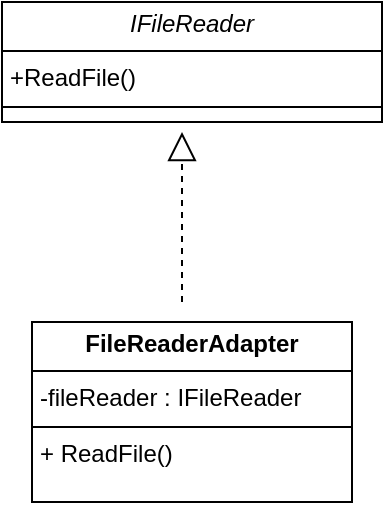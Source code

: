 <mxfile version="24.6.4" type="github">
  <diagram name="Страница — 1" id="oP3H8dHmzyhiYZ1SO8pm">
    <mxGraphModel dx="996" dy="523" grid="1" gridSize="10" guides="1" tooltips="1" connect="1" arrows="1" fold="1" page="1" pageScale="1" pageWidth="1169" pageHeight="827" math="0" shadow="0">
      <root>
        <mxCell id="0" />
        <mxCell id="1" parent="0" />
        <mxCell id="SKo9F0_56k28hMTNGBGo-10" value="" style="endArrow=block;dashed=1;endFill=0;endSize=12;html=1;rounded=0;" edge="1" parent="1">
          <mxGeometry width="160" relative="1" as="geometry">
            <mxPoint x="370" y="230" as="sourcePoint" />
            <mxPoint x="370" y="145" as="targetPoint" />
            <Array as="points" />
          </mxGeometry>
        </mxCell>
        <mxCell id="SKo9F0_56k28hMTNGBGo-11" value="&lt;p style=&quot;margin:0px;margin-top:4px;text-align:center;&quot;&gt;&lt;i&gt;IFileReader&lt;/i&gt;&lt;/p&gt;&lt;hr size=&quot;1&quot; style=&quot;border-style:solid;&quot;&gt;&lt;p style=&quot;margin:0px;margin-left:4px;&quot;&gt;+ReadFile()&lt;/p&gt;&lt;hr size=&quot;1&quot; style=&quot;border-style:solid;&quot;&gt;&lt;p style=&quot;margin:0px;margin-left:4px;&quot;&gt;&lt;br&gt;&lt;/p&gt;" style="verticalAlign=top;align=left;overflow=fill;html=1;whiteSpace=wrap;" vertex="1" parent="1">
          <mxGeometry x="280" y="80" width="190" height="60" as="geometry" />
        </mxCell>
        <mxCell id="SKo9F0_56k28hMTNGBGo-12" value="&lt;p style=&quot;margin:0px;margin-top:4px;text-align:center;&quot;&gt;&lt;b&gt;FileReaderAdapter&lt;/b&gt;&lt;/p&gt;&lt;hr size=&quot;1&quot; style=&quot;border-style:solid;&quot;&gt;&lt;p style=&quot;margin:0px;margin-left:4px;&quot;&gt;-fileReader : IFileReader&lt;/p&gt;&lt;hr size=&quot;1&quot; style=&quot;border-style:solid;&quot;&gt;&lt;p style=&quot;margin:0px;margin-left:4px;&quot;&gt;+ ReadFile()&lt;/p&gt;" style="verticalAlign=top;align=left;overflow=fill;html=1;whiteSpace=wrap;" vertex="1" parent="1">
          <mxGeometry x="295" y="240" width="160" height="90" as="geometry" />
        </mxCell>
      </root>
    </mxGraphModel>
  </diagram>
</mxfile>
